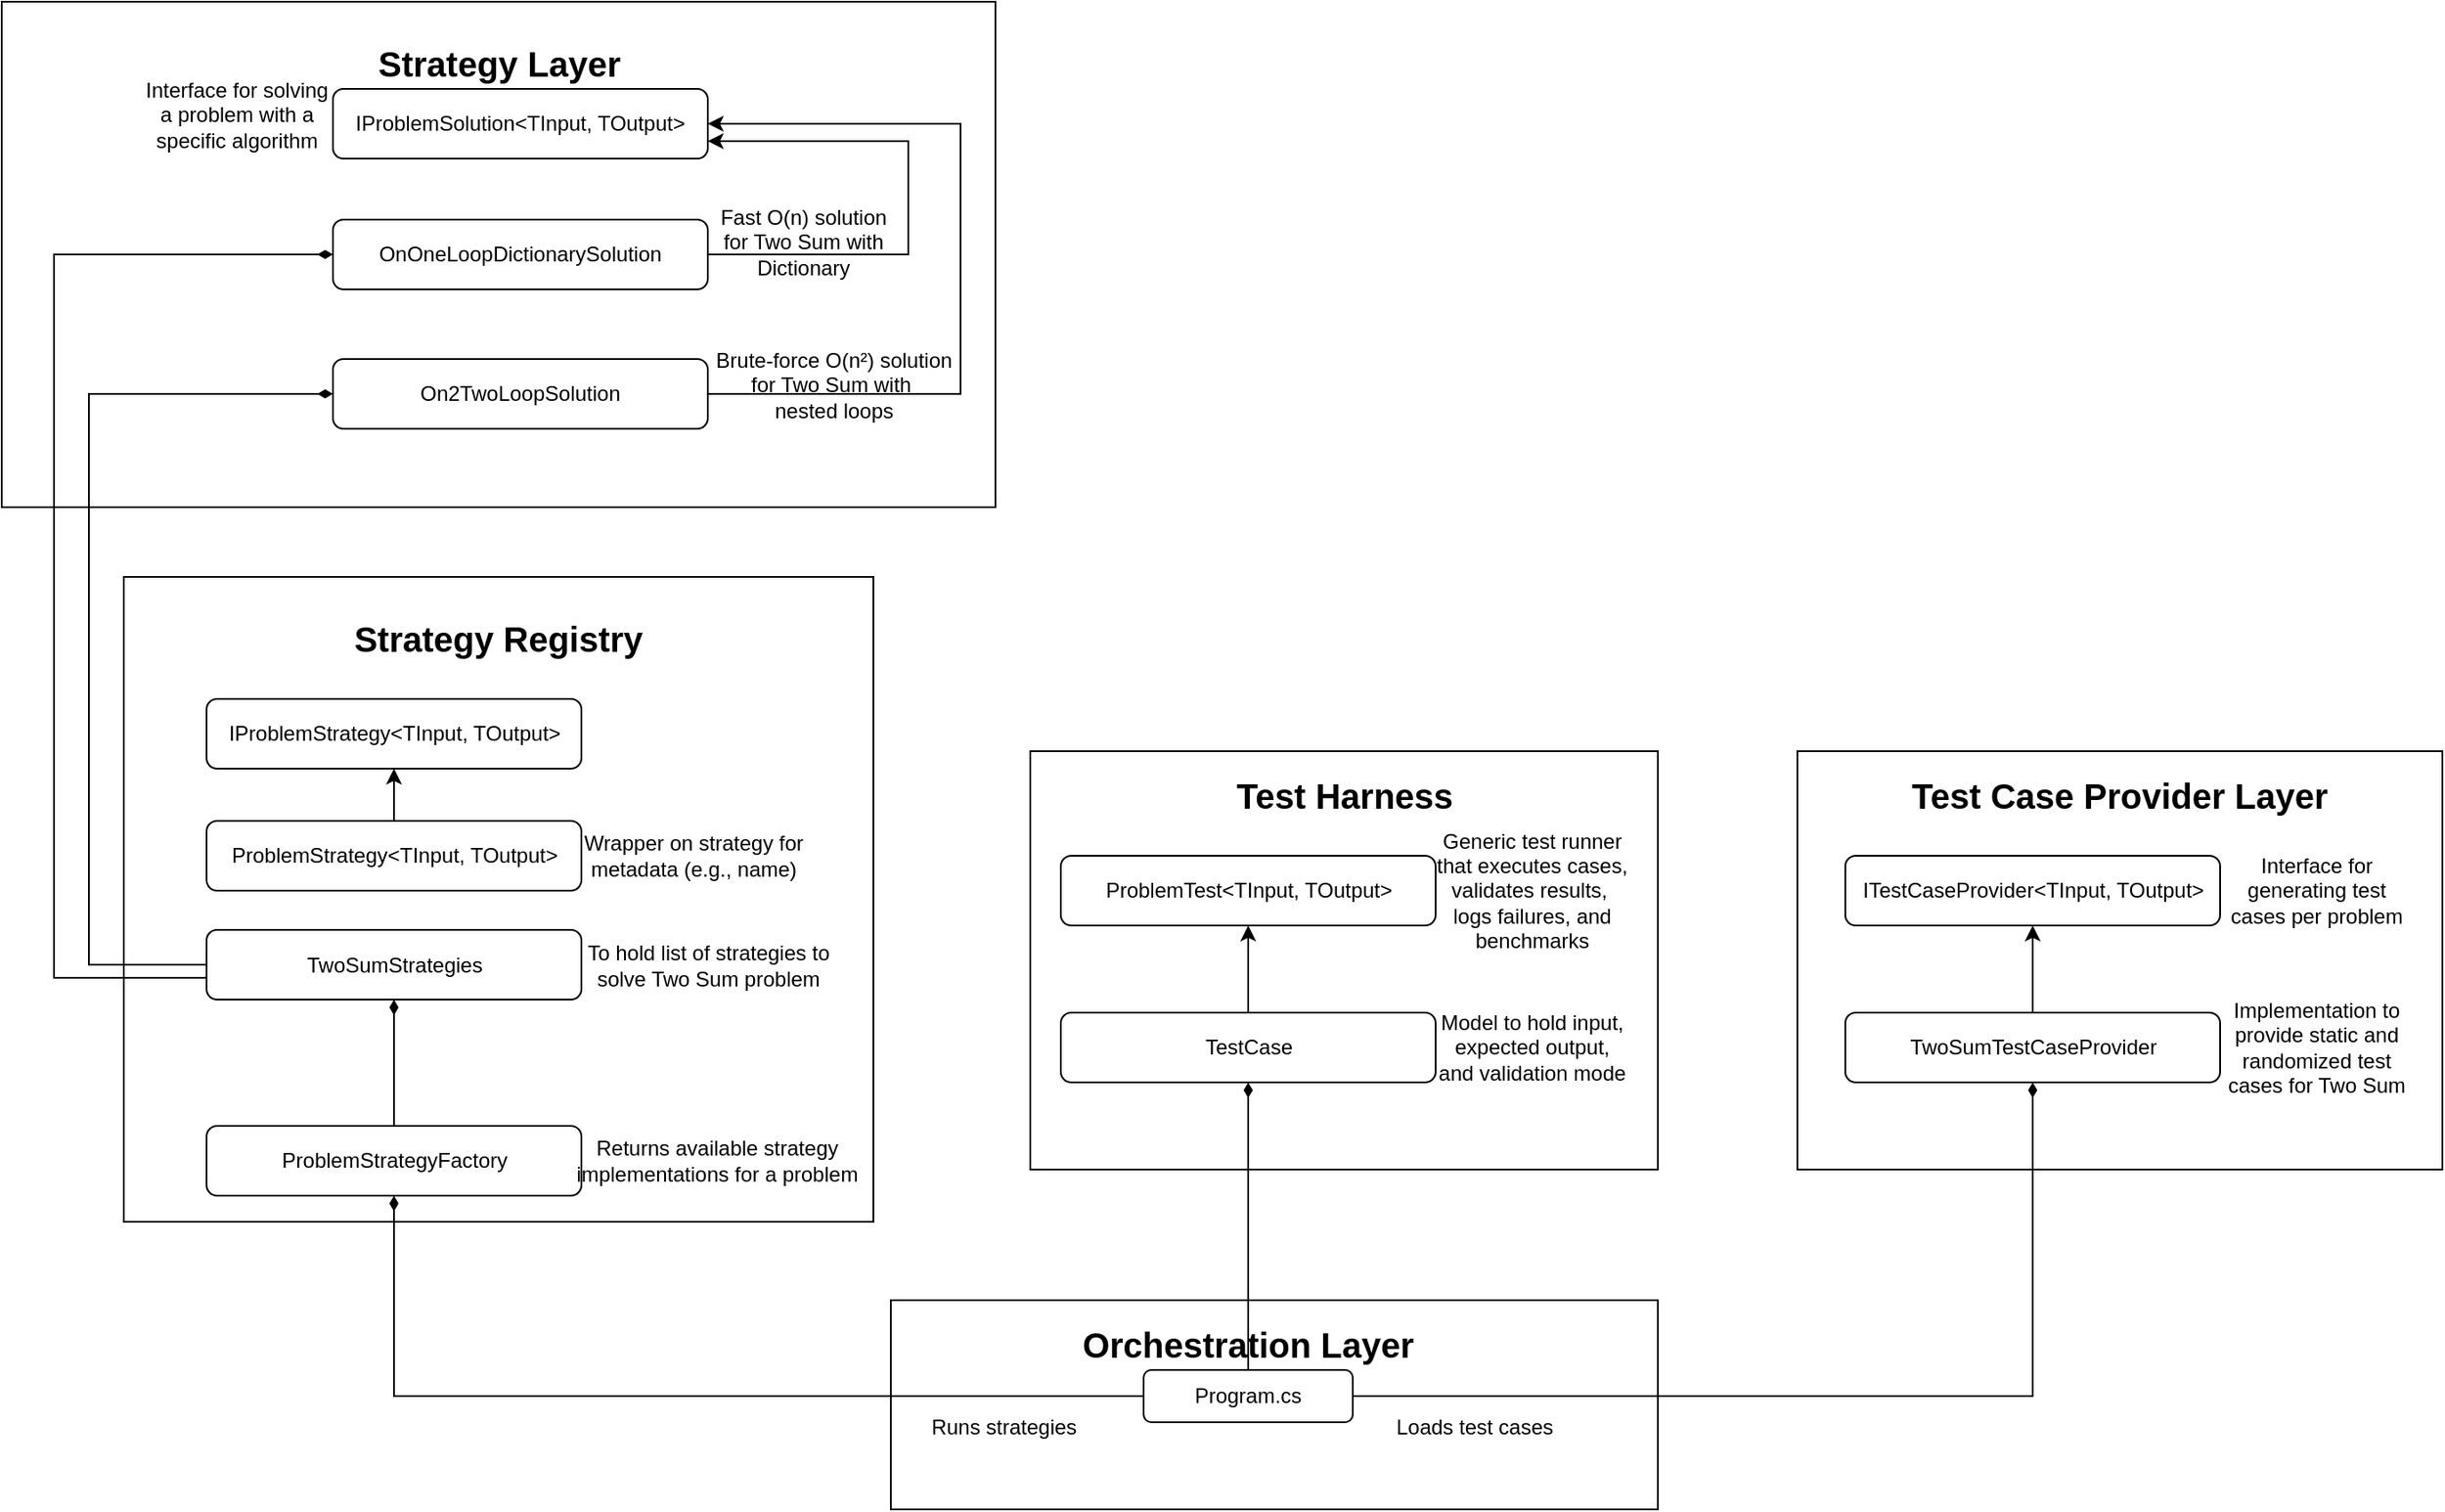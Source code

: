 <mxfile version="28.2.0">
  <diagram name="Page-1" id="MKwtOkW5DXRh_Tmtk4o3">
    <mxGraphModel dx="3531" dy="2148" grid="1" gridSize="10" guides="1" tooltips="1" connect="1" arrows="1" fold="1" page="1" pageScale="1" pageWidth="1100" pageHeight="850" math="0" shadow="0">
      <root>
        <mxCell id="0" />
        <mxCell id="1" parent="0" />
        <mxCell id="SoGpk_oBTaYuiK0jBRyO-1" value="" style="rounded=0;whiteSpace=wrap;html=1;fillColor=none;" vertex="1" parent="1">
          <mxGeometry x="390" y="145" width="440" height="120" as="geometry" />
        </mxCell>
        <mxCell id="SoGpk_oBTaYuiK0jBRyO-2" value="&lt;b&gt;&lt;font style=&quot;font-size: 20px;&quot;&gt;Orchestration Layer&lt;/font&gt;&lt;/b&gt;" style="text;html=1;align=center;verticalAlign=middle;whiteSpace=wrap;rounded=0;" vertex="1" parent="1">
          <mxGeometry x="480" y="155" width="230" height="30" as="geometry" />
        </mxCell>
        <mxCell id="SoGpk_oBTaYuiK0jBRyO-12" style="edgeStyle=orthogonalEdgeStyle;rounded=0;orthogonalLoop=1;jettySize=auto;html=1;endArrow=diamondThin;endFill=1;" edge="1" parent="1" source="SoGpk_oBTaYuiK0jBRyO-3" target="SoGpk_oBTaYuiK0jBRyO-9">
          <mxGeometry relative="1" as="geometry" />
        </mxCell>
        <mxCell id="SoGpk_oBTaYuiK0jBRyO-44" style="edgeStyle=orthogonalEdgeStyle;rounded=0;orthogonalLoop=1;jettySize=auto;html=1;endArrow=diamondThin;endFill=1;" edge="1" parent="1" source="SoGpk_oBTaYuiK0jBRyO-3" target="SoGpk_oBTaYuiK0jBRyO-36">
          <mxGeometry relative="1" as="geometry" />
        </mxCell>
        <mxCell id="SoGpk_oBTaYuiK0jBRyO-49" style="edgeStyle=orthogonalEdgeStyle;rounded=0;orthogonalLoop=1;jettySize=auto;html=1;endArrow=diamondThin;endFill=1;" edge="1" parent="1" source="SoGpk_oBTaYuiK0jBRyO-3" target="SoGpk_oBTaYuiK0jBRyO-29">
          <mxGeometry relative="1" as="geometry" />
        </mxCell>
        <mxCell id="SoGpk_oBTaYuiK0jBRyO-3" value="Program.cs" style="rounded=1;whiteSpace=wrap;html=1;fillColor=none;" vertex="1" parent="1">
          <mxGeometry x="535" y="185" width="120" height="30" as="geometry" />
        </mxCell>
        <mxCell id="SoGpk_oBTaYuiK0jBRyO-4" value="Loads test cases" style="text;html=1;align=center;verticalAlign=middle;whiteSpace=wrap;rounded=0;" vertex="1" parent="1">
          <mxGeometry x="670" y="212.5" width="110" height="10" as="geometry" />
        </mxCell>
        <mxCell id="SoGpk_oBTaYuiK0jBRyO-5" value="" style="rounded=0;whiteSpace=wrap;html=1;fillColor=none;" vertex="1" parent="1">
          <mxGeometry x="910" y="-170" width="370" height="240" as="geometry" />
        </mxCell>
        <mxCell id="SoGpk_oBTaYuiK0jBRyO-6" value="&lt;b&gt;&lt;font style=&quot;font-size: 20px;&quot;&gt;Test Case Provider Layer&lt;/font&gt;&lt;/b&gt;" style="text;html=1;align=center;verticalAlign=middle;whiteSpace=wrap;rounded=0;" vertex="1" parent="1">
          <mxGeometry x="955" y="-160" width="280" height="30" as="geometry" />
        </mxCell>
        <mxCell id="SoGpk_oBTaYuiK0jBRyO-7" value="ITestCaseProvider&amp;lt;TInput, TOutput&amp;gt;" style="rounded=1;whiteSpace=wrap;html=1;fillColor=none;" vertex="1" parent="1">
          <mxGeometry x="937.5" y="-110" width="215" height="40" as="geometry" />
        </mxCell>
        <mxCell id="SoGpk_oBTaYuiK0jBRyO-8" value="Interface for generating test cases per problem" style="text;html=1;align=center;verticalAlign=middle;whiteSpace=wrap;rounded=0;" vertex="1" parent="1">
          <mxGeometry x="1152.5" y="-115" width="110" height="50" as="geometry" />
        </mxCell>
        <mxCell id="SoGpk_oBTaYuiK0jBRyO-10" style="edgeStyle=orthogonalEdgeStyle;rounded=0;orthogonalLoop=1;jettySize=auto;html=1;entryX=0.5;entryY=1;entryDx=0;entryDy=0;" edge="1" parent="1" source="SoGpk_oBTaYuiK0jBRyO-9" target="SoGpk_oBTaYuiK0jBRyO-7">
          <mxGeometry relative="1" as="geometry" />
        </mxCell>
        <mxCell id="SoGpk_oBTaYuiK0jBRyO-9" value="TwoSumTestCaseProvider" style="rounded=1;whiteSpace=wrap;html=1;fillColor=none;" vertex="1" parent="1">
          <mxGeometry x="937.5" y="-20" width="215" height="40" as="geometry" />
        </mxCell>
        <mxCell id="SoGpk_oBTaYuiK0jBRyO-11" value="Implementation to provide&amp;nbsp;static and randomized test cases for Two Sum" style="text;html=1;align=center;verticalAlign=middle;whiteSpace=wrap;rounded=0;" vertex="1" parent="1">
          <mxGeometry x="1152.5" y="-25" width="110" height="50" as="geometry" />
        </mxCell>
        <mxCell id="SoGpk_oBTaYuiK0jBRyO-13" value="&lt;div&gt;Runs strategies&lt;/div&gt;" style="text;html=1;align=center;verticalAlign=middle;whiteSpace=wrap;rounded=0;" vertex="1" parent="1">
          <mxGeometry x="400" y="210" width="110" height="15" as="geometry" />
        </mxCell>
        <mxCell id="SoGpk_oBTaYuiK0jBRyO-14" value="" style="rounded=0;whiteSpace=wrap;html=1;fillColor=none;" vertex="1" parent="1">
          <mxGeometry x="-120" y="-600" width="570" height="290" as="geometry" />
        </mxCell>
        <mxCell id="SoGpk_oBTaYuiK0jBRyO-15" value="&lt;b&gt;&lt;font style=&quot;font-size: 20px;&quot;&gt;Strategy Layer&lt;/font&gt;&lt;/b&gt;" style="text;html=1;align=center;verticalAlign=middle;whiteSpace=wrap;rounded=0;" vertex="1" parent="1">
          <mxGeometry x="87.5" y="-580" width="155" height="30" as="geometry" />
        </mxCell>
        <mxCell id="SoGpk_oBTaYuiK0jBRyO-16" value="IProblemSolution&amp;lt;TInput, TOutput&amp;gt;" style="rounded=1;whiteSpace=wrap;html=1;fillColor=none;" vertex="1" parent="1">
          <mxGeometry x="70" y="-550" width="215" height="40" as="geometry" />
        </mxCell>
        <mxCell id="SoGpk_oBTaYuiK0jBRyO-17" value="Interface for solving a problem with a specific algorithm" style="text;html=1;align=center;verticalAlign=middle;whiteSpace=wrap;rounded=0;" vertex="1" parent="1">
          <mxGeometry x="-40" y="-560" width="110" height="50" as="geometry" />
        </mxCell>
        <mxCell id="SoGpk_oBTaYuiK0jBRyO-18" style="edgeStyle=orthogonalEdgeStyle;rounded=0;orthogonalLoop=1;jettySize=auto;html=1;" edge="1" source="SoGpk_oBTaYuiK0jBRyO-19" target="SoGpk_oBTaYuiK0jBRyO-16" parent="1">
          <mxGeometry relative="1" as="geometry">
            <Array as="points">
              <mxPoint x="400" y="-455" />
              <mxPoint x="400" y="-520" />
            </Array>
          </mxGeometry>
        </mxCell>
        <mxCell id="SoGpk_oBTaYuiK0jBRyO-19" value="OnOneLoopDictionarySolution" style="rounded=1;whiteSpace=wrap;html=1;fillColor=none;" vertex="1" parent="1">
          <mxGeometry x="70" y="-475" width="215" height="40" as="geometry" />
        </mxCell>
        <mxCell id="SoGpk_oBTaYuiK0jBRyO-20" value="Fast O(n) solution for Two Sum with Dictionary" style="text;html=1;align=center;verticalAlign=middle;whiteSpace=wrap;rounded=0;" vertex="1" parent="1">
          <mxGeometry x="285" y="-487.5" width="110" height="50" as="geometry" />
        </mxCell>
        <mxCell id="SoGpk_oBTaYuiK0jBRyO-23" style="edgeStyle=orthogonalEdgeStyle;rounded=0;orthogonalLoop=1;jettySize=auto;html=1;" edge="1" parent="1" source="SoGpk_oBTaYuiK0jBRyO-21" target="SoGpk_oBTaYuiK0jBRyO-16">
          <mxGeometry relative="1" as="geometry">
            <Array as="points">
              <mxPoint x="430" y="-375" />
              <mxPoint x="430" y="-530" />
            </Array>
          </mxGeometry>
        </mxCell>
        <mxCell id="SoGpk_oBTaYuiK0jBRyO-21" value="On2TwoLoopSolution" style="rounded=1;whiteSpace=wrap;html=1;fillColor=none;" vertex="1" parent="1">
          <mxGeometry x="70" y="-395" width="215" height="40" as="geometry" />
        </mxCell>
        <mxCell id="SoGpk_oBTaYuiK0jBRyO-22" value="Brute-force O(n²) solution for Two Sum with&amp;nbsp;&lt;div&gt;nested loops&lt;/div&gt;" style="text;html=1;align=center;verticalAlign=middle;whiteSpace=wrap;rounded=0;" vertex="1" parent="1">
          <mxGeometry x="285" y="-405" width="145" height="50" as="geometry" />
        </mxCell>
        <mxCell id="SoGpk_oBTaYuiK0jBRyO-24" value="" style="rounded=0;whiteSpace=wrap;html=1;fillColor=none;" vertex="1" parent="1">
          <mxGeometry x="470" y="-170" width="360" height="240" as="geometry" />
        </mxCell>
        <mxCell id="SoGpk_oBTaYuiK0jBRyO-25" value="&lt;b&gt;&lt;font style=&quot;font-size: 20px;&quot;&gt;Test Harness&lt;/font&gt;&lt;/b&gt;" style="text;html=1;align=center;verticalAlign=middle;whiteSpace=wrap;rounded=0;" vertex="1" parent="1">
          <mxGeometry x="572.5" y="-160" width="155" height="30" as="geometry" />
        </mxCell>
        <mxCell id="SoGpk_oBTaYuiK0jBRyO-26" value="ProblemTest&amp;lt;TInput, TOutput&amp;gt;" style="rounded=1;whiteSpace=wrap;html=1;fillColor=none;" vertex="1" parent="1">
          <mxGeometry x="487.5" y="-110" width="215" height="40" as="geometry" />
        </mxCell>
        <mxCell id="SoGpk_oBTaYuiK0jBRyO-27" value="Generic test runner that executes cases, validates results,&amp;nbsp;&lt;div&gt;logs failures, and benchmarks&lt;/div&gt;" style="text;html=1;align=center;verticalAlign=middle;whiteSpace=wrap;rounded=0;" vertex="1" parent="1">
          <mxGeometry x="693.75" y="-127.5" width="127.5" height="75" as="geometry" />
        </mxCell>
        <mxCell id="SoGpk_oBTaYuiK0jBRyO-28" style="edgeStyle=orthogonalEdgeStyle;rounded=0;orthogonalLoop=1;jettySize=auto;html=1;entryX=0.5;entryY=1;entryDx=0;entryDy=0;" edge="1" source="SoGpk_oBTaYuiK0jBRyO-29" target="SoGpk_oBTaYuiK0jBRyO-26" parent="1">
          <mxGeometry relative="1" as="geometry" />
        </mxCell>
        <mxCell id="SoGpk_oBTaYuiK0jBRyO-29" value="TestCase" style="rounded=1;whiteSpace=wrap;html=1;fillColor=none;" vertex="1" parent="1">
          <mxGeometry x="487.5" y="-20" width="215" height="40" as="geometry" />
        </mxCell>
        <mxCell id="SoGpk_oBTaYuiK0jBRyO-30" value="Model to hold input, expected output, and validation mode" style="text;html=1;align=center;verticalAlign=middle;whiteSpace=wrap;rounded=0;" vertex="1" parent="1">
          <mxGeometry x="702.5" y="-25" width="110" height="50" as="geometry" />
        </mxCell>
        <mxCell id="SoGpk_oBTaYuiK0jBRyO-31" value="" style="rounded=0;whiteSpace=wrap;html=1;fillColor=none;" vertex="1" parent="1">
          <mxGeometry x="-50" y="-270" width="430" height="370" as="geometry" />
        </mxCell>
        <mxCell id="SoGpk_oBTaYuiK0jBRyO-32" value="&lt;b&gt;&lt;font style=&quot;font-size: 20px;&quot;&gt;Strategy Registry&lt;/font&gt;&lt;/b&gt;" style="text;html=1;align=center;verticalAlign=middle;whiteSpace=wrap;rounded=0;" vertex="1" parent="1">
          <mxGeometry x="71.25" y="-250" width="187.5" height="30" as="geometry" />
        </mxCell>
        <mxCell id="SoGpk_oBTaYuiK0jBRyO-43" style="edgeStyle=orthogonalEdgeStyle;rounded=0;orthogonalLoop=1;jettySize=auto;html=1;" edge="1" parent="1" source="SoGpk_oBTaYuiK0jBRyO-33" target="SoGpk_oBTaYuiK0jBRyO-42">
          <mxGeometry relative="1" as="geometry" />
        </mxCell>
        <mxCell id="SoGpk_oBTaYuiK0jBRyO-33" value="ProblemStrategy&amp;lt;TInput, TOutput&amp;gt;" style="rounded=1;whiteSpace=wrap;html=1;fillColor=none;" vertex="1" parent="1">
          <mxGeometry x="-2.5" y="-130" width="215" height="40" as="geometry" />
        </mxCell>
        <mxCell id="SoGpk_oBTaYuiK0jBRyO-34" value="Wrapper on strategy for metadata (e.g., name)" style="text;html=1;align=center;verticalAlign=middle;whiteSpace=wrap;rounded=0;" vertex="1" parent="1">
          <mxGeometry x="212.5" y="-135" width="127.5" height="50" as="geometry" />
        </mxCell>
        <mxCell id="SoGpk_oBTaYuiK0jBRyO-41" style="edgeStyle=orthogonalEdgeStyle;rounded=0;orthogonalLoop=1;jettySize=auto;html=1;endArrow=diamondThin;endFill=1;" edge="1" parent="1" source="SoGpk_oBTaYuiK0jBRyO-36" target="SoGpk_oBTaYuiK0jBRyO-39">
          <mxGeometry relative="1" as="geometry">
            <Array as="points">
              <mxPoint x="105" y="35" />
            </Array>
          </mxGeometry>
        </mxCell>
        <mxCell id="SoGpk_oBTaYuiK0jBRyO-36" value="ProblemStrategyFactory" style="rounded=1;whiteSpace=wrap;html=1;fillColor=none;" vertex="1" parent="1">
          <mxGeometry x="-2.5" y="45" width="215" height="40" as="geometry" />
        </mxCell>
        <mxCell id="SoGpk_oBTaYuiK0jBRyO-37" value="Returns available strategy implementations for a problem" style="text;html=1;align=center;verticalAlign=middle;whiteSpace=wrap;rounded=0;" vertex="1" parent="1">
          <mxGeometry x="202.5" y="40" width="175" height="50" as="geometry" />
        </mxCell>
        <mxCell id="SoGpk_oBTaYuiK0jBRyO-47" style="edgeStyle=orthogonalEdgeStyle;rounded=0;orthogonalLoop=1;jettySize=auto;html=1;endArrow=diamondThin;endFill=1;" edge="1" parent="1" source="SoGpk_oBTaYuiK0jBRyO-39" target="SoGpk_oBTaYuiK0jBRyO-21">
          <mxGeometry relative="1" as="geometry">
            <Array as="points">
              <mxPoint x="-70" y="-47" />
              <mxPoint x="-70" y="-375" />
            </Array>
          </mxGeometry>
        </mxCell>
        <mxCell id="SoGpk_oBTaYuiK0jBRyO-48" style="edgeStyle=orthogonalEdgeStyle;rounded=0;orthogonalLoop=1;jettySize=auto;html=1;endArrow=diamondThin;endFill=1;" edge="1" parent="1" source="SoGpk_oBTaYuiK0jBRyO-39" target="SoGpk_oBTaYuiK0jBRyO-19">
          <mxGeometry relative="1" as="geometry">
            <Array as="points">
              <mxPoint x="-90" y="-40" />
              <mxPoint x="-90" y="-455" />
            </Array>
          </mxGeometry>
        </mxCell>
        <mxCell id="SoGpk_oBTaYuiK0jBRyO-39" value="TwoSumStrategies" style="rounded=1;whiteSpace=wrap;html=1;fillColor=none;" vertex="1" parent="1">
          <mxGeometry x="-2.5" y="-67.5" width="215" height="40" as="geometry" />
        </mxCell>
        <mxCell id="SoGpk_oBTaYuiK0jBRyO-40" value="To hold list of strategies to solve Two Sum problem" style="text;html=1;align=center;verticalAlign=middle;whiteSpace=wrap;rounded=0;" vertex="1" parent="1">
          <mxGeometry x="212.5" y="-72.5" width="145" height="50" as="geometry" />
        </mxCell>
        <mxCell id="SoGpk_oBTaYuiK0jBRyO-42" value="IProblemStrategy&amp;lt;TInput, TOutput&amp;gt;" style="rounded=1;whiteSpace=wrap;html=1;fillColor=none;" vertex="1" parent="1">
          <mxGeometry x="-2.5" y="-200" width="215" height="40" as="geometry" />
        </mxCell>
      </root>
    </mxGraphModel>
  </diagram>
</mxfile>
